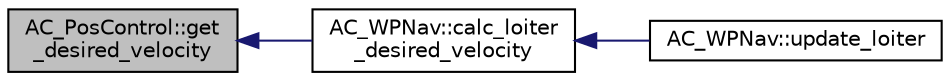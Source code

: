 digraph "AC_PosControl::get_desired_velocity"
{
 // INTERACTIVE_SVG=YES
  edge [fontname="Helvetica",fontsize="10",labelfontname="Helvetica",labelfontsize="10"];
  node [fontname="Helvetica",fontsize="10",shape=record];
  rankdir="LR";
  Node1 [label="AC_PosControl::get\l_desired_velocity",height=0.2,width=0.4,color="black", fillcolor="grey75", style="filled", fontcolor="black"];
  Node1 -> Node2 [dir="back",color="midnightblue",fontsize="10",style="solid",fontname="Helvetica"];
  Node2 [label="AC_WPNav::calc_loiter\l_desired_velocity",height=0.2,width=0.4,color="black", fillcolor="white", style="filled",URL="$classAC__WPNav.html#a3dbf7bda89b127cdc81bca29e2af25de"];
  Node2 -> Node3 [dir="back",color="midnightblue",fontsize="10",style="solid",fontname="Helvetica"];
  Node3 [label="AC_WPNav::update_loiter",height=0.2,width=0.4,color="black", fillcolor="white", style="filled",URL="$classAC__WPNav.html#a0a434270245fd8641352af387700dc82",tooltip="update_loiter - run the loiter controller - should be called at 10hz "];
}
